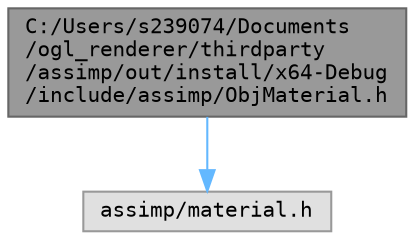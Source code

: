 digraph "C:/Users/s239074/Documents/ogl_renderer/thirdparty/assimp/out/install/x64-Debug/include/assimp/ObjMaterial.h"
{
 // LATEX_PDF_SIZE
  bgcolor="transparent";
  edge [fontname=Terminal,fontsize=10,labelfontname=Helvetica,labelfontsize=10];
  node [fontname=Terminal,fontsize=10,shape=box,height=0.2,width=0.4];
  Node1 [label="C:/Users/s239074/Documents\l/ogl_renderer/thirdparty\l/assimp/out/install/x64-Debug\l/include/assimp/ObjMaterial.h",height=0.2,width=0.4,color="gray40", fillcolor="grey60", style="filled", fontcolor="black",tooltip="Obj-specific material macros."];
  Node1 -> Node2 [color="steelblue1",style="solid"];
  Node2 [label="assimp/material.h",height=0.2,width=0.4,color="grey60", fillcolor="#E0E0E0", style="filled",tooltip=" "];
}
